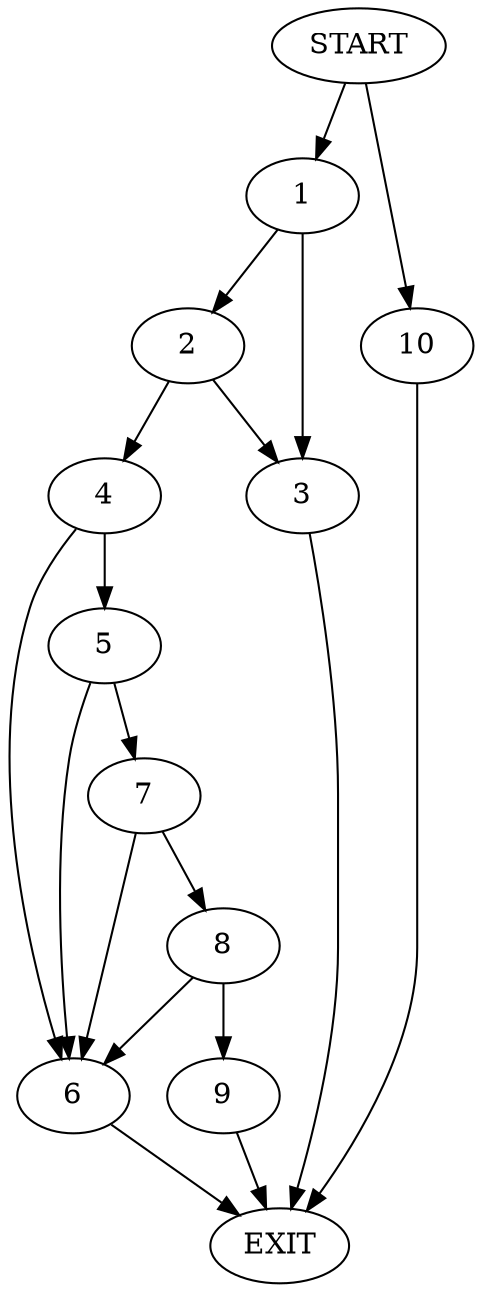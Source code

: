 digraph {
0 [label="START"]
11 [label="EXIT"]
0 -> 1
1 -> 2
1 -> 3
2 -> 4
2 -> 3
3 -> 11
4 -> 5
4 -> 6
5 -> 6
5 -> 7
6 -> 11
7 -> 6
7 -> 8
8 -> 9
8 -> 6
9 -> 11
0 -> 10
10 -> 11
}
